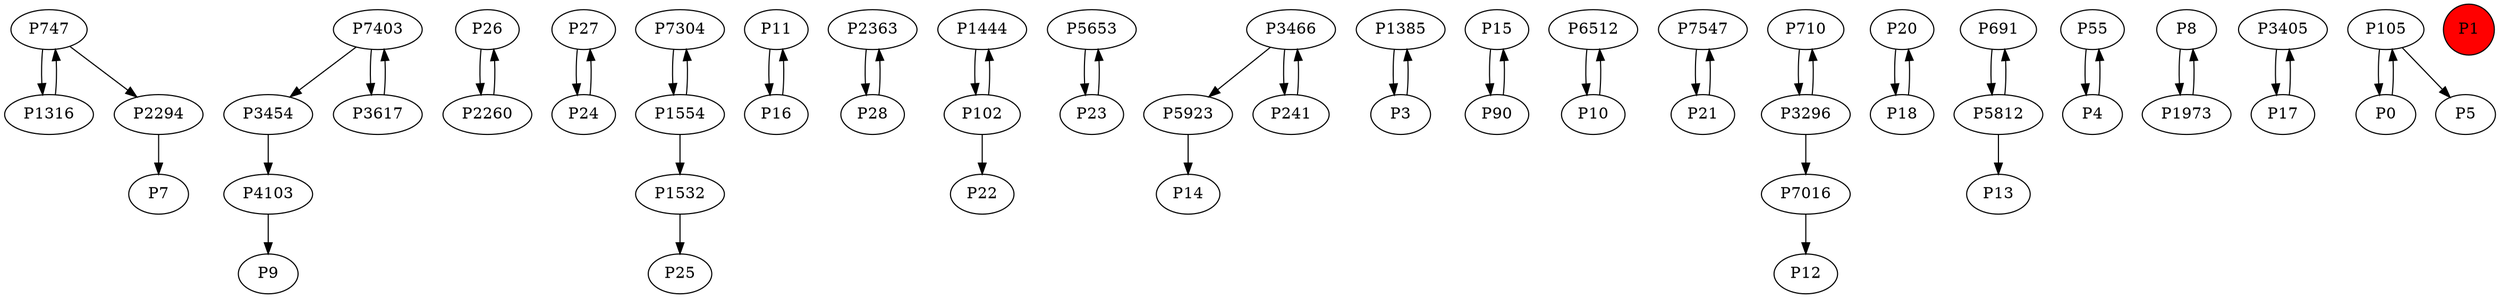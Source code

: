 digraph {
	P747 -> P1316
	P7403 -> P3454
	P747 -> P2294
	P26 -> P2260
	P27 -> P24
	P7304 -> P1554
	P3454 -> P4103
	P11 -> P16
	P2363 -> P28
	P1444 -> P102
	P1554 -> P1532
	P5653 -> P23
	P24 -> P27
	P3466 -> P5923
	P1554 -> P7304
	P1316 -> P747
	P1385 -> P3
	P23 -> P5653
	P3466 -> P241
	P4103 -> P9
	P15 -> P90
	P1532 -> P25
	P6512 -> P10
	P2294 -> P7
	P241 -> P3466
	P7547 -> P21
	P710 -> P3296
	P20 -> P18
	P28 -> P2363
	P7403 -> P3617
	P102 -> P1444
	P3617 -> P7403
	P16 -> P11
	P3296 -> P7016
	P90 -> P15
	P691 -> P5812
	P55 -> P4
	P5923 -> P14
	P4 -> P55
	P5812 -> P691
	P3296 -> P710
	P7016 -> P12
	P8 -> P1973
	P3405 -> P17
	P10 -> P6512
	P105 -> P0
	P17 -> P3405
	P102 -> P22
	P0 -> P105
	P21 -> P7547
	P3 -> P1385
	P1973 -> P8
	P105 -> P5
	P2260 -> P26
	P18 -> P20
	P5812 -> P13
	P1 [shape=circle]
	P1 [style=filled]
	P1 [fillcolor=red]
}